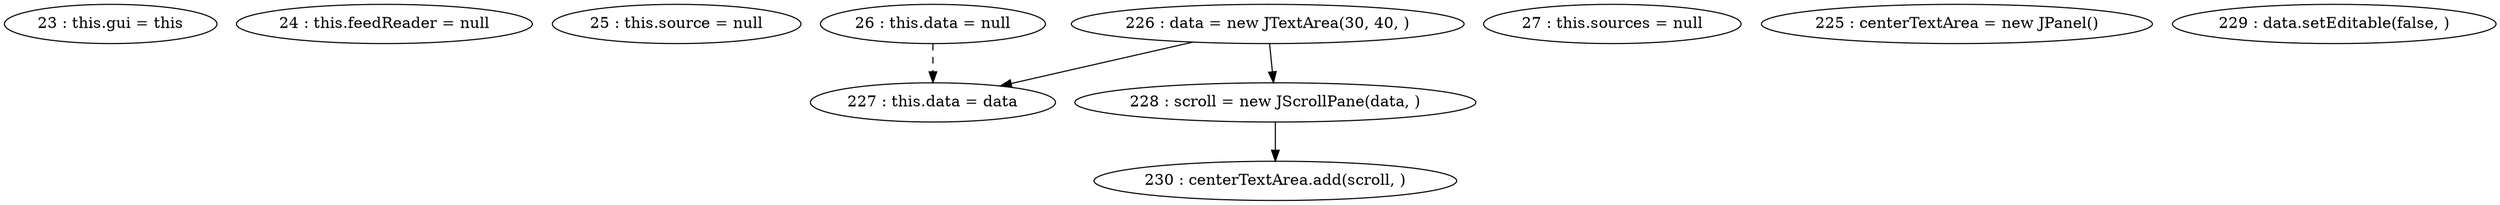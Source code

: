 digraph G {
"23 : this.gui = this"
"24 : this.feedReader = null"
"25 : this.source = null"
"26 : this.data = null"
"26 : this.data = null" -> "227 : this.data = data" [style=dashed]
"27 : this.sources = null"
"225 : centerTextArea = new JPanel()"
"226 : data = new JTextArea(30, 40, )"
"226 : data = new JTextArea(30, 40, )" -> "228 : scroll = new JScrollPane(data, )"
"226 : data = new JTextArea(30, 40, )" -> "227 : this.data = data"
"227 : this.data = data"
"228 : scroll = new JScrollPane(data, )"
"228 : scroll = new JScrollPane(data, )" -> "230 : centerTextArea.add(scroll, )"
"229 : data.setEditable(false, )"
"230 : centerTextArea.add(scroll, )"
}
